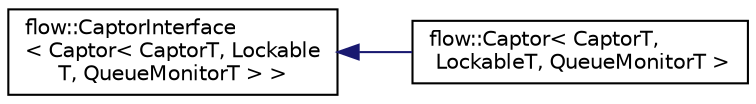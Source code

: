 digraph "Graphical Class Hierarchy"
{
 // LATEX_PDF_SIZE
  edge [fontname="Helvetica",fontsize="10",labelfontname="Helvetica",labelfontsize="10"];
  node [fontname="Helvetica",fontsize="10",shape=record];
  rankdir="LR";
  Node0 [label="flow::CaptorInterface\l\< Captor\< CaptorT, Lockable\lT, QueueMonitorT \> \>",height=0.2,width=0.4,color="black", fillcolor="white", style="filled",URL="$classflow_1_1_captor_interface.html",tooltip=" "];
  Node0 -> Node1 [dir="back",color="midnightblue",fontsize="10",style="solid",fontname="Helvetica"];
  Node1 [label="flow::Captor\< CaptorT,\l LockableT, QueueMonitorT \>",height=0.2,width=0.4,color="black", fillcolor="white", style="filled",URL="$classflow_1_1_captor.html",tooltip="CRTP-base for input capture buffers with a specific data lock policy."];
}
